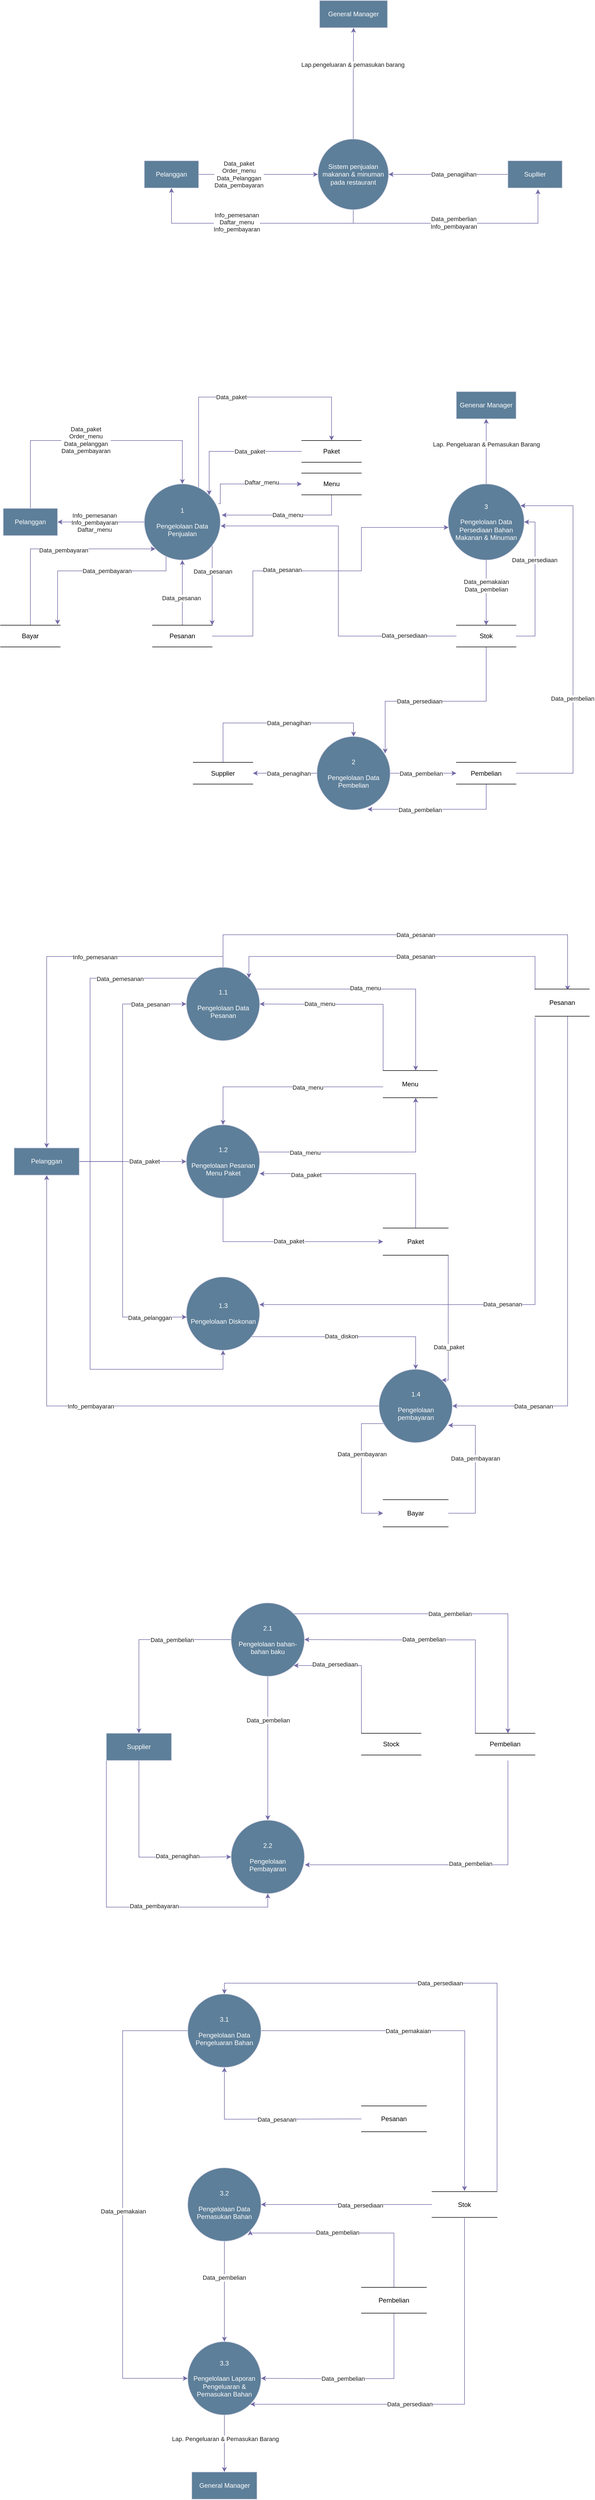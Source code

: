 <mxfile version="21.2.3" type="device">
  <diagram name="Page-1" id="yQJUHRYvFYzbg4lUN8dZ">
    <mxGraphModel dx="4037" dy="1853" grid="1" gridSize="10" guides="1" tooltips="1" connect="1" arrows="1" fold="1" page="1" pageScale="1" pageWidth="850" pageHeight="1100" math="0" shadow="0">
      <root>
        <mxCell id="0" />
        <mxCell id="1" parent="0" />
        <mxCell id="LxgnsTLY_BnMaZnDWCfZ-41" style="edgeStyle=orthogonalEdgeStyle;rounded=0;orthogonalLoop=1;jettySize=auto;html=1;entryX=0.5;entryY=1;entryDx=0;entryDy=0;strokeColor=#736CA8;fontColor=#1A1A1A;" edge="1" parent="1" source="LxgnsTLY_BnMaZnDWCfZ-30" target="LxgnsTLY_BnMaZnDWCfZ-31">
          <mxGeometry relative="1" as="geometry">
            <Array as="points">
              <mxPoint x="425" y="640" />
              <mxPoint x="90" y="640" />
            </Array>
          </mxGeometry>
        </mxCell>
        <mxCell id="LxgnsTLY_BnMaZnDWCfZ-42" value="Info_pemesanan&lt;br&gt;Daftar_menu&lt;br&gt;Info_pembayaran" style="edgeLabel;html=1;align=center;verticalAlign=middle;resizable=0;points=[];fontColor=#1A1A1A;" vertex="1" connectable="0" parent="LxgnsTLY_BnMaZnDWCfZ-41">
          <mxGeometry x="0.06" y="-2" relative="1" as="geometry">
            <mxPoint x="-15" as="offset" />
          </mxGeometry>
        </mxCell>
        <mxCell id="LxgnsTLY_BnMaZnDWCfZ-43" style="edgeStyle=orthogonalEdgeStyle;rounded=0;orthogonalLoop=1;jettySize=auto;html=1;entryX=0.554;entryY=1.051;entryDx=0;entryDy=0;entryPerimeter=0;strokeColor=#736CA8;fontColor=#1A1A1A;" edge="1" parent="1" source="LxgnsTLY_BnMaZnDWCfZ-30" target="LxgnsTLY_BnMaZnDWCfZ-33">
          <mxGeometry relative="1" as="geometry">
            <Array as="points">
              <mxPoint x="425" y="640" />
              <mxPoint x="765" y="640" />
            </Array>
          </mxGeometry>
        </mxCell>
        <mxCell id="LxgnsTLY_BnMaZnDWCfZ-44" value="Data_pemberlian&lt;br&gt;Info_pembayaran" style="edgeLabel;html=1;align=center;verticalAlign=middle;resizable=0;points=[];fontColor=#1A1A1A;" vertex="1" connectable="0" parent="LxgnsTLY_BnMaZnDWCfZ-43">
          <mxGeometry x="-0.13" y="1" relative="1" as="geometry">
            <mxPoint x="24" as="offset" />
          </mxGeometry>
        </mxCell>
        <mxCell id="LxgnsTLY_BnMaZnDWCfZ-45" style="edgeStyle=orthogonalEdgeStyle;rounded=0;orthogonalLoop=1;jettySize=auto;html=1;entryX=0.5;entryY=1;entryDx=0;entryDy=0;strokeColor=#736CA8;fontColor=#1A1A1A;" edge="1" parent="1" source="LxgnsTLY_BnMaZnDWCfZ-30" target="LxgnsTLY_BnMaZnDWCfZ-32">
          <mxGeometry relative="1" as="geometry" />
        </mxCell>
        <mxCell id="LxgnsTLY_BnMaZnDWCfZ-46" value="Lap.pengeluaran &amp;amp; pemasukan barang" style="edgeLabel;html=1;align=center;verticalAlign=middle;resizable=0;points=[];fontColor=#1A1A1A;" vertex="1" connectable="0" parent="LxgnsTLY_BnMaZnDWCfZ-45">
          <mxGeometry x="0.339" y="2" relative="1" as="geometry">
            <mxPoint as="offset" />
          </mxGeometry>
        </mxCell>
        <mxCell id="LxgnsTLY_BnMaZnDWCfZ-30" value="&lt;font color=&quot;#ffffff&quot;&gt;Sistem penjualan makanan &amp;amp; minuman pada restaurant&lt;/font&gt;" style="shape=ellipse;html=1;dashed=0;whiteSpace=wrap;aspect=fixed;perimeter=ellipsePerimeter;strokeColor=#D0CEE2;fontColor=#1A1A1A;fillColor=#5D7F99;" vertex="1" parent="1">
          <mxGeometry x="360" y="485" width="130" height="130" as="geometry" />
        </mxCell>
        <mxCell id="LxgnsTLY_BnMaZnDWCfZ-34" style="edgeStyle=orthogonalEdgeStyle;rounded=0;orthogonalLoop=1;jettySize=auto;html=1;strokeColor=#736CA8;fontColor=#1A1A1A;" edge="1" parent="1" source="LxgnsTLY_BnMaZnDWCfZ-31" target="LxgnsTLY_BnMaZnDWCfZ-30">
          <mxGeometry relative="1" as="geometry" />
        </mxCell>
        <mxCell id="LxgnsTLY_BnMaZnDWCfZ-38" value="Data_paket&lt;br style=&quot;border-color: var(--border-color);&quot;&gt;Order_menu&lt;br style=&quot;border-color: var(--border-color);&quot;&gt;Data_Pelanggan&lt;br style=&quot;border-color: var(--border-color);&quot;&gt;Data_pembayaran" style="edgeLabel;html=1;align=center;verticalAlign=middle;resizable=0;points=[];fontColor=#1A1A1A;" vertex="1" connectable="0" parent="LxgnsTLY_BnMaZnDWCfZ-34">
          <mxGeometry x="-0.327" relative="1" as="geometry">
            <mxPoint as="offset" />
          </mxGeometry>
        </mxCell>
        <mxCell id="LxgnsTLY_BnMaZnDWCfZ-31" value="Pelanggan" style="html=1;dashed=0;whiteSpace=wrap;strokeColor=#D0CEE2;fontColor=#ffffff;fillColor=#5D7F99;" vertex="1" parent="1">
          <mxGeometry x="40" y="525" width="100" height="50" as="geometry" />
        </mxCell>
        <mxCell id="LxgnsTLY_BnMaZnDWCfZ-32" value="General Manager" style="html=1;dashed=0;whiteSpace=wrap;strokeColor=#D0CEE2;fontColor=#FFFFFF;fillColor=#5D7F99;" vertex="1" parent="1">
          <mxGeometry x="363" y="230" width="125" height="50" as="geometry" />
        </mxCell>
        <mxCell id="LxgnsTLY_BnMaZnDWCfZ-39" style="edgeStyle=orthogonalEdgeStyle;rounded=0;orthogonalLoop=1;jettySize=auto;html=1;strokeColor=#736CA8;fontColor=#1A1A1A;" edge="1" parent="1" source="LxgnsTLY_BnMaZnDWCfZ-33" target="LxgnsTLY_BnMaZnDWCfZ-30">
          <mxGeometry relative="1" as="geometry" />
        </mxCell>
        <mxCell id="LxgnsTLY_BnMaZnDWCfZ-40" value="Data_penagiihan" style="edgeLabel;html=1;align=center;verticalAlign=middle;resizable=0;points=[];fontColor=#1A1A1A;" vertex="1" connectable="0" parent="LxgnsTLY_BnMaZnDWCfZ-39">
          <mxGeometry x="0.21" y="3" relative="1" as="geometry">
            <mxPoint x="33" y="-3" as="offset" />
          </mxGeometry>
        </mxCell>
        <mxCell id="LxgnsTLY_BnMaZnDWCfZ-33" value="Supllier" style="html=1;dashed=0;whiteSpace=wrap;strokeColor=#D0CEE2;fontColor=#FFFFFF;fillColor=#5D7F99;" vertex="1" parent="1">
          <mxGeometry x="710" y="525" width="100" height="50" as="geometry" />
        </mxCell>
        <mxCell id="LxgnsTLY_BnMaZnDWCfZ-52" style="edgeStyle=orthogonalEdgeStyle;rounded=0;orthogonalLoop=1;jettySize=auto;html=1;entryX=1;entryY=0.5;entryDx=0;entryDy=0;strokeColor=#736CA8;fontColor=#1A1A1A;" edge="1" parent="1" source="LxgnsTLY_BnMaZnDWCfZ-48" target="LxgnsTLY_BnMaZnDWCfZ-51">
          <mxGeometry relative="1" as="geometry" />
        </mxCell>
        <mxCell id="LxgnsTLY_BnMaZnDWCfZ-53" value="Info_pemesanan&lt;br&gt;Info_pembayaran&lt;br&gt;Daftar_menu" style="edgeLabel;html=1;align=center;verticalAlign=middle;resizable=0;points=[];fontColor=#1A1A1A;" vertex="1" connectable="0" parent="LxgnsTLY_BnMaZnDWCfZ-52">
          <mxGeometry x="0.147" y="1" relative="1" as="geometry">
            <mxPoint as="offset" />
          </mxGeometry>
        </mxCell>
        <mxCell id="LxgnsTLY_BnMaZnDWCfZ-59" style="edgeStyle=orthogonalEdgeStyle;rounded=0;orthogonalLoop=1;jettySize=auto;html=1;entryX=0.5;entryY=0;entryDx=0;entryDy=0;strokeColor=#736CA8;fontColor=#1A1A1A;" edge="1" parent="1" source="LxgnsTLY_BnMaZnDWCfZ-48" target="LxgnsTLY_BnMaZnDWCfZ-57">
          <mxGeometry relative="1" as="geometry">
            <Array as="points">
              <mxPoint x="140" y="960" />
              <mxPoint x="385" y="960" />
            </Array>
          </mxGeometry>
        </mxCell>
        <mxCell id="LxgnsTLY_BnMaZnDWCfZ-62" value="Data_paket" style="edgeLabel;html=1;align=center;verticalAlign=middle;resizable=0;points=[];fontColor=#1A1A1A;" vertex="1" connectable="0" parent="LxgnsTLY_BnMaZnDWCfZ-59">
          <mxGeometry x="0.532" y="-1" relative="1" as="geometry">
            <mxPoint x="-150" y="-1" as="offset" />
          </mxGeometry>
        </mxCell>
        <mxCell id="LxgnsTLY_BnMaZnDWCfZ-65" style="edgeStyle=orthogonalEdgeStyle;rounded=0;orthogonalLoop=1;jettySize=auto;html=1;strokeColor=#736CA8;fontColor=#1A1A1A;exitX=0.974;exitY=0.259;exitDx=0;exitDy=0;exitPerimeter=0;" edge="1" parent="1" source="LxgnsTLY_BnMaZnDWCfZ-48" target="LxgnsTLY_BnMaZnDWCfZ-58">
          <mxGeometry relative="1" as="geometry">
            <Array as="points">
              <mxPoint x="180" y="1156" />
              <mxPoint x="180" y="1120" />
            </Array>
          </mxGeometry>
        </mxCell>
        <mxCell id="LxgnsTLY_BnMaZnDWCfZ-66" value="Daftar_menu" style="edgeLabel;html=1;align=center;verticalAlign=middle;resizable=0;points=[];fontColor=#1A1A1A;" vertex="1" connectable="0" parent="LxgnsTLY_BnMaZnDWCfZ-65">
          <mxGeometry x="0.215" y="3" relative="1" as="geometry">
            <mxPoint as="offset" />
          </mxGeometry>
        </mxCell>
        <mxCell id="LxgnsTLY_BnMaZnDWCfZ-100" style="edgeStyle=orthogonalEdgeStyle;rounded=0;orthogonalLoop=1;jettySize=auto;html=1;entryX=1;entryY=0;entryDx=0;entryDy=0;strokeColor=#736CA8;fontColor=#1A1A1A;" edge="1" parent="1" source="LxgnsTLY_BnMaZnDWCfZ-48" target="LxgnsTLY_BnMaZnDWCfZ-97">
          <mxGeometry relative="1" as="geometry">
            <Array as="points">
              <mxPoint x="165" y="1270" />
              <mxPoint x="165" y="1270" />
            </Array>
          </mxGeometry>
        </mxCell>
        <mxCell id="LxgnsTLY_BnMaZnDWCfZ-101" value="Data_pesanan" style="edgeLabel;html=1;align=center;verticalAlign=middle;resizable=0;points=[];fontColor=#1A1A1A;" vertex="1" connectable="0" parent="LxgnsTLY_BnMaZnDWCfZ-100">
          <mxGeometry x="-0.361" y="1" relative="1" as="geometry">
            <mxPoint as="offset" />
          </mxGeometry>
        </mxCell>
        <mxCell id="LxgnsTLY_BnMaZnDWCfZ-105" style="edgeStyle=orthogonalEdgeStyle;rounded=0;orthogonalLoop=1;jettySize=auto;html=1;entryX=0.955;entryY=-0.029;entryDx=0;entryDy=0;entryPerimeter=0;strokeColor=#736CA8;fontColor=#1A1A1A;" edge="1" parent="1" source="LxgnsTLY_BnMaZnDWCfZ-48" target="LxgnsTLY_BnMaZnDWCfZ-104">
          <mxGeometry relative="1" as="geometry">
            <Array as="points">
              <mxPoint x="80" y="1280" />
              <mxPoint x="-120" y="1280" />
            </Array>
          </mxGeometry>
        </mxCell>
        <mxCell id="LxgnsTLY_BnMaZnDWCfZ-106" value="Data_pembayaran" style="edgeLabel;html=1;align=center;verticalAlign=middle;resizable=0;points=[];fontColor=#1A1A1A;" vertex="1" connectable="0" parent="LxgnsTLY_BnMaZnDWCfZ-105">
          <mxGeometry x="-0.16" y="3" relative="1" as="geometry">
            <mxPoint y="-3" as="offset" />
          </mxGeometry>
        </mxCell>
        <mxCell id="LxgnsTLY_BnMaZnDWCfZ-48" value="&lt;font color=&quot;#ffffff&quot;&gt;1&lt;br&gt;&lt;br&gt;Pengelolaan Data Penjualan&lt;br&gt;&lt;/font&gt;" style="shape=ellipse;html=1;dashed=0;whiteSpace=wrap;aspect=fixed;perimeter=ellipsePerimeter;strokeColor=#D0CEE2;fontColor=#1A1A1A;fillColor=#5D7F99;" vertex="1" parent="1">
          <mxGeometry x="40" y="1120" width="140" height="140" as="geometry" />
        </mxCell>
        <mxCell id="LxgnsTLY_BnMaZnDWCfZ-83" style="edgeStyle=orthogonalEdgeStyle;rounded=0;orthogonalLoop=1;jettySize=auto;html=1;strokeColor=#736CA8;fontColor=#1A1A1A;" edge="1" parent="1" source="LxgnsTLY_BnMaZnDWCfZ-49" target="LxgnsTLY_BnMaZnDWCfZ-80">
          <mxGeometry relative="1" as="geometry" />
        </mxCell>
        <mxCell id="LxgnsTLY_BnMaZnDWCfZ-86" value="Data_pembelian" style="edgeLabel;html=1;align=center;verticalAlign=middle;resizable=0;points=[];fontColor=#1A1A1A;" vertex="1" connectable="0" parent="LxgnsTLY_BnMaZnDWCfZ-83">
          <mxGeometry x="0.18" y="2" relative="1" as="geometry">
            <mxPoint x="-15" y="2" as="offset" />
          </mxGeometry>
        </mxCell>
        <mxCell id="LxgnsTLY_BnMaZnDWCfZ-90" style="edgeStyle=orthogonalEdgeStyle;rounded=0;orthogonalLoop=1;jettySize=auto;html=1;strokeColor=#736CA8;fontColor=#1A1A1A;" edge="1" parent="1" source="LxgnsTLY_BnMaZnDWCfZ-49" target="LxgnsTLY_BnMaZnDWCfZ-89">
          <mxGeometry relative="1" as="geometry" />
        </mxCell>
        <mxCell id="LxgnsTLY_BnMaZnDWCfZ-91" value="Data_penagihan" style="edgeLabel;html=1;align=center;verticalAlign=middle;resizable=0;points=[];fontColor=#1A1A1A;" vertex="1" connectable="0" parent="LxgnsTLY_BnMaZnDWCfZ-90">
          <mxGeometry x="0.204" y="2" relative="1" as="geometry">
            <mxPoint x="19" y="-2" as="offset" />
          </mxGeometry>
        </mxCell>
        <mxCell id="LxgnsTLY_BnMaZnDWCfZ-49" value="&lt;font color=&quot;#ffffff&quot;&gt;2&lt;br&gt;&lt;br&gt;Pengelolaan Data Pembelian&lt;br&gt;&lt;/font&gt;" style="shape=ellipse;html=1;dashed=0;whiteSpace=wrap;aspect=fixed;perimeter=ellipsePerimeter;strokeColor=#D0CEE2;fontColor=#1A1A1A;fillColor=#5D7F99;" vertex="1" parent="1">
          <mxGeometry x="358" y="1585" width="135" height="135" as="geometry" />
        </mxCell>
        <mxCell id="LxgnsTLY_BnMaZnDWCfZ-71" style="edgeStyle=orthogonalEdgeStyle;rounded=0;orthogonalLoop=1;jettySize=auto;html=1;entryX=0.5;entryY=1;entryDx=0;entryDy=0;strokeColor=#736CA8;fontColor=#1A1A1A;" edge="1" parent="1" source="LxgnsTLY_BnMaZnDWCfZ-50" target="LxgnsTLY_BnMaZnDWCfZ-70">
          <mxGeometry relative="1" as="geometry" />
        </mxCell>
        <mxCell id="LxgnsTLY_BnMaZnDWCfZ-72" value="Lap. Pengeluaran &amp;amp; Pemasukan Barang" style="edgeLabel;html=1;align=center;verticalAlign=middle;resizable=0;points=[];fontColor=#1A1A1A;" vertex="1" connectable="0" parent="LxgnsTLY_BnMaZnDWCfZ-71">
          <mxGeometry x="0.22" relative="1" as="geometry">
            <mxPoint as="offset" />
          </mxGeometry>
        </mxCell>
        <mxCell id="LxgnsTLY_BnMaZnDWCfZ-74" style="edgeStyle=orthogonalEdgeStyle;rounded=0;orthogonalLoop=1;jettySize=auto;html=1;strokeColor=#736CA8;fontColor=#1A1A1A;" edge="1" parent="1" source="LxgnsTLY_BnMaZnDWCfZ-50" target="LxgnsTLY_BnMaZnDWCfZ-73">
          <mxGeometry relative="1" as="geometry" />
        </mxCell>
        <mxCell id="LxgnsTLY_BnMaZnDWCfZ-75" value="Data_pemakaian&lt;br&gt;Data_pembelian" style="edgeLabel;html=1;align=center;verticalAlign=middle;resizable=0;points=[];fontColor=#1A1A1A;" vertex="1" connectable="0" parent="LxgnsTLY_BnMaZnDWCfZ-74">
          <mxGeometry x="-0.22" relative="1" as="geometry">
            <mxPoint as="offset" />
          </mxGeometry>
        </mxCell>
        <mxCell id="LxgnsTLY_BnMaZnDWCfZ-50" value="&lt;font style=&quot;font-size: 12px;&quot; color=&quot;#ffffff&quot;&gt;3&lt;br style=&quot;font-size: 12px;&quot;&gt;&lt;br style=&quot;font-size: 12px;&quot;&gt;Pengelolaan Data Persediaan Bahan Makanan &amp;amp; Minuman&lt;br style=&quot;font-size: 12px;&quot;&gt;&lt;/font&gt;" style="shape=ellipse;html=1;dashed=0;whiteSpace=wrap;aspect=fixed;perimeter=ellipsePerimeter;strokeColor=#D0CEE2;fontColor=#1A1A1A;fillColor=#5D7F99;fontSize=12;" vertex="1" parent="1">
          <mxGeometry x="600" y="1120" width="140" height="140" as="geometry" />
        </mxCell>
        <mxCell id="LxgnsTLY_BnMaZnDWCfZ-54" style="edgeStyle=orthogonalEdgeStyle;rounded=0;orthogonalLoop=1;jettySize=auto;html=1;strokeColor=#736CA8;fontColor=#1A1A1A;" edge="1" parent="1" source="LxgnsTLY_BnMaZnDWCfZ-51" target="LxgnsTLY_BnMaZnDWCfZ-48">
          <mxGeometry relative="1" as="geometry">
            <Array as="points">
              <mxPoint x="-170" y="1040" />
              <mxPoint x="110" y="1040" />
            </Array>
          </mxGeometry>
        </mxCell>
        <mxCell id="LxgnsTLY_BnMaZnDWCfZ-56" value="Data_paket&lt;br&gt;Order_menu&lt;br&gt;Data_pelanggan&lt;br&gt;Data_pembayaran" style="edgeLabel;html=1;align=center;verticalAlign=middle;resizable=0;points=[];fontColor=#1A1A1A;" vertex="1" connectable="0" parent="LxgnsTLY_BnMaZnDWCfZ-54">
          <mxGeometry x="-0.066" y="1" relative="1" as="geometry">
            <mxPoint as="offset" />
          </mxGeometry>
        </mxCell>
        <mxCell id="LxgnsTLY_BnMaZnDWCfZ-51" value="Pelanggan" style="html=1;dashed=0;whiteSpace=wrap;strokeColor=#D0CEE2;fontColor=#ffffff;fillColor=#5D7F99;" vertex="1" parent="1">
          <mxGeometry x="-220" y="1165" width="100" height="50" as="geometry" />
        </mxCell>
        <mxCell id="LxgnsTLY_BnMaZnDWCfZ-63" style="edgeStyle=orthogonalEdgeStyle;rounded=0;orthogonalLoop=1;jettySize=auto;html=1;entryX=1;entryY=0;entryDx=0;entryDy=0;strokeColor=#736CA8;fontColor=#1A1A1A;" edge="1" parent="1" source="LxgnsTLY_BnMaZnDWCfZ-57" target="LxgnsTLY_BnMaZnDWCfZ-48">
          <mxGeometry relative="1" as="geometry" />
        </mxCell>
        <mxCell id="LxgnsTLY_BnMaZnDWCfZ-64" value="Data_paket" style="edgeLabel;html=1;align=center;verticalAlign=middle;resizable=0;points=[];fontColor=#1A1A1A;" vertex="1" connectable="0" parent="LxgnsTLY_BnMaZnDWCfZ-63">
          <mxGeometry x="-0.231" y="5" relative="1" as="geometry">
            <mxPoint y="-5" as="offset" />
          </mxGeometry>
        </mxCell>
        <mxCell id="LxgnsTLY_BnMaZnDWCfZ-57" value="Paket" style="html=1;dashed=0;whiteSpace=wrap;shape=partialRectangle;right=0;left=0;" vertex="1" parent="1">
          <mxGeometry x="330" y="1040" width="110" height="40" as="geometry" />
        </mxCell>
        <mxCell id="LxgnsTLY_BnMaZnDWCfZ-68" style="edgeStyle=orthogonalEdgeStyle;rounded=0;orthogonalLoop=1;jettySize=auto;html=1;entryX=1.019;entryY=0.409;entryDx=0;entryDy=0;entryPerimeter=0;strokeColor=#736CA8;fontColor=#1A1A1A;" edge="1" parent="1" source="LxgnsTLY_BnMaZnDWCfZ-58" target="LxgnsTLY_BnMaZnDWCfZ-48">
          <mxGeometry relative="1" as="geometry">
            <Array as="points">
              <mxPoint x="385" y="1177" />
            </Array>
          </mxGeometry>
        </mxCell>
        <mxCell id="LxgnsTLY_BnMaZnDWCfZ-69" value="Data_menu" style="edgeLabel;html=1;align=center;verticalAlign=middle;resizable=0;points=[];fontColor=#1A1A1A;" vertex="1" connectable="0" parent="LxgnsTLY_BnMaZnDWCfZ-68">
          <mxGeometry x="-0.01" y="-1" relative="1" as="geometry">
            <mxPoint as="offset" />
          </mxGeometry>
        </mxCell>
        <mxCell id="LxgnsTLY_BnMaZnDWCfZ-58" value="Menu" style="html=1;dashed=0;whiteSpace=wrap;shape=partialRectangle;right=0;left=0;" vertex="1" parent="1">
          <mxGeometry x="330" y="1100" width="110" height="40" as="geometry" />
        </mxCell>
        <mxCell id="LxgnsTLY_BnMaZnDWCfZ-70" value="Genenar Manager" style="html=1;dashed=0;whiteSpace=wrap;strokeColor=#D0CEE2;fontColor=#ffffff;fillColor=#5D7F99;" vertex="1" parent="1">
          <mxGeometry x="615" y="950" width="110" height="50" as="geometry" />
        </mxCell>
        <mxCell id="LxgnsTLY_BnMaZnDWCfZ-76" style="edgeStyle=orthogonalEdgeStyle;rounded=0;orthogonalLoop=1;jettySize=auto;html=1;entryX=1;entryY=0.5;entryDx=0;entryDy=0;strokeColor=#736CA8;fontColor=#1A1A1A;" edge="1" parent="1" source="LxgnsTLY_BnMaZnDWCfZ-73" target="LxgnsTLY_BnMaZnDWCfZ-50">
          <mxGeometry relative="1" as="geometry">
            <Array as="points">
              <mxPoint x="760" y="1400" />
              <mxPoint x="760" y="1190" />
            </Array>
          </mxGeometry>
        </mxCell>
        <mxCell id="LxgnsTLY_BnMaZnDWCfZ-77" value="Data_persediaan" style="edgeLabel;html=1;align=center;verticalAlign=middle;resizable=0;points=[];fontColor=#1A1A1A;" vertex="1" connectable="0" parent="LxgnsTLY_BnMaZnDWCfZ-76">
          <mxGeometry x="0.325" y="1" relative="1" as="geometry">
            <mxPoint as="offset" />
          </mxGeometry>
        </mxCell>
        <mxCell id="LxgnsTLY_BnMaZnDWCfZ-78" style="edgeStyle=orthogonalEdgeStyle;rounded=0;orthogonalLoop=1;jettySize=auto;html=1;entryX=1.005;entryY=0.552;entryDx=0;entryDy=0;entryPerimeter=0;strokeColor=#736CA8;fontColor=#1A1A1A;" edge="1" parent="1" source="LxgnsTLY_BnMaZnDWCfZ-73" target="LxgnsTLY_BnMaZnDWCfZ-48">
          <mxGeometry relative="1" as="geometry" />
        </mxCell>
        <mxCell id="LxgnsTLY_BnMaZnDWCfZ-79" value="Data_persediaan" style="edgeLabel;html=1;align=center;verticalAlign=middle;resizable=0;points=[];fontColor=#1A1A1A;" vertex="1" connectable="0" parent="LxgnsTLY_BnMaZnDWCfZ-78">
          <mxGeometry x="-0.697" y="-1" relative="1" as="geometry">
            <mxPoint as="offset" />
          </mxGeometry>
        </mxCell>
        <mxCell id="LxgnsTLY_BnMaZnDWCfZ-95" style="edgeStyle=orthogonalEdgeStyle;rounded=0;orthogonalLoop=1;jettySize=auto;html=1;entryX=0.932;entryY=0.23;entryDx=0;entryDy=0;entryPerimeter=0;strokeColor=#736CA8;fontColor=#1A1A1A;" edge="1" parent="1" source="LxgnsTLY_BnMaZnDWCfZ-73" target="LxgnsTLY_BnMaZnDWCfZ-49">
          <mxGeometry relative="1" as="geometry">
            <Array as="points">
              <mxPoint x="670" y="1520" />
              <mxPoint x="484" y="1520" />
            </Array>
          </mxGeometry>
        </mxCell>
        <mxCell id="LxgnsTLY_BnMaZnDWCfZ-96" value="Data_persediaan" style="edgeLabel;html=1;align=center;verticalAlign=middle;resizable=0;points=[];fontColor=#1A1A1A;" vertex="1" connectable="0" parent="LxgnsTLY_BnMaZnDWCfZ-95">
          <mxGeometry x="0.17" relative="1" as="geometry">
            <mxPoint as="offset" />
          </mxGeometry>
        </mxCell>
        <mxCell id="LxgnsTLY_BnMaZnDWCfZ-73" value="Stok" style="html=1;dashed=0;whiteSpace=wrap;shape=partialRectangle;right=0;left=0;" vertex="1" parent="1">
          <mxGeometry x="615" y="1380" width="110" height="40" as="geometry" />
        </mxCell>
        <mxCell id="LxgnsTLY_BnMaZnDWCfZ-81" style="edgeStyle=orthogonalEdgeStyle;rounded=0;orthogonalLoop=1;jettySize=auto;html=1;strokeColor=#736CA8;fontColor=#1A1A1A;" edge="1" parent="1" source="LxgnsTLY_BnMaZnDWCfZ-80" target="LxgnsTLY_BnMaZnDWCfZ-50">
          <mxGeometry relative="1" as="geometry">
            <mxPoint x="850.526" y="1170" as="targetPoint" />
            <Array as="points">
              <mxPoint x="830" y="1652" />
              <mxPoint x="830" y="1160" />
            </Array>
          </mxGeometry>
        </mxCell>
        <mxCell id="LxgnsTLY_BnMaZnDWCfZ-82" value="Data_pembelian" style="edgeLabel;html=1;align=center;verticalAlign=middle;resizable=0;points=[];fontColor=#1A1A1A;" vertex="1" connectable="0" parent="LxgnsTLY_BnMaZnDWCfZ-81">
          <mxGeometry x="-0.302" y="1" relative="1" as="geometry">
            <mxPoint as="offset" />
          </mxGeometry>
        </mxCell>
        <mxCell id="LxgnsTLY_BnMaZnDWCfZ-87" style="edgeStyle=orthogonalEdgeStyle;rounded=0;orthogonalLoop=1;jettySize=auto;html=1;entryX=0.69;entryY=0.992;entryDx=0;entryDy=0;entryPerimeter=0;strokeColor=#736CA8;fontColor=#1A1A1A;" edge="1" parent="1" source="LxgnsTLY_BnMaZnDWCfZ-80" target="LxgnsTLY_BnMaZnDWCfZ-49">
          <mxGeometry relative="1" as="geometry">
            <Array as="points">
              <mxPoint x="670" y="1719" />
            </Array>
          </mxGeometry>
        </mxCell>
        <mxCell id="LxgnsTLY_BnMaZnDWCfZ-88" value="Data_pembelian" style="edgeLabel;html=1;align=center;verticalAlign=middle;resizable=0;points=[];fontColor=#1A1A1A;" vertex="1" connectable="0" parent="LxgnsTLY_BnMaZnDWCfZ-87">
          <mxGeometry x="0.272" y="1" relative="1" as="geometry">
            <mxPoint as="offset" />
          </mxGeometry>
        </mxCell>
        <mxCell id="LxgnsTLY_BnMaZnDWCfZ-80" value="Pembelian" style="html=1;dashed=0;whiteSpace=wrap;shape=partialRectangle;right=0;left=0;" vertex="1" parent="1">
          <mxGeometry x="615" y="1632.5" width="110" height="40" as="geometry" />
        </mxCell>
        <mxCell id="LxgnsTLY_BnMaZnDWCfZ-92" style="edgeStyle=orthogonalEdgeStyle;rounded=0;orthogonalLoop=1;jettySize=auto;html=1;entryX=0.5;entryY=0;entryDx=0;entryDy=0;strokeColor=#736CA8;fontColor=#1A1A1A;" edge="1" parent="1" source="LxgnsTLY_BnMaZnDWCfZ-89" target="LxgnsTLY_BnMaZnDWCfZ-49">
          <mxGeometry relative="1" as="geometry">
            <Array as="points">
              <mxPoint x="185" y="1560" />
              <mxPoint x="426" y="1560" />
            </Array>
          </mxGeometry>
        </mxCell>
        <mxCell id="LxgnsTLY_BnMaZnDWCfZ-94" value="Data_penagihan" style="edgeLabel;html=1;align=center;verticalAlign=middle;resizable=0;points=[];fontColor=#1A1A1A;" vertex="1" connectable="0" parent="LxgnsTLY_BnMaZnDWCfZ-92">
          <mxGeometry x="0.359" relative="1" as="geometry">
            <mxPoint x="-36" as="offset" />
          </mxGeometry>
        </mxCell>
        <mxCell id="LxgnsTLY_BnMaZnDWCfZ-89" value="Supplier" style="html=1;dashed=0;whiteSpace=wrap;shape=partialRectangle;right=0;left=0;" vertex="1" parent="1">
          <mxGeometry x="130" y="1632.5" width="110" height="40" as="geometry" />
        </mxCell>
        <mxCell id="LxgnsTLY_BnMaZnDWCfZ-98" style="edgeStyle=orthogonalEdgeStyle;rounded=0;orthogonalLoop=1;jettySize=auto;html=1;strokeColor=#736CA8;fontColor=#1A1A1A;" edge="1" parent="1" source="LxgnsTLY_BnMaZnDWCfZ-97" target="LxgnsTLY_BnMaZnDWCfZ-48">
          <mxGeometry relative="1" as="geometry" />
        </mxCell>
        <mxCell id="LxgnsTLY_BnMaZnDWCfZ-99" value="Data_pesanan" style="edgeLabel;html=1;align=center;verticalAlign=middle;resizable=0;points=[];fontColor=#1A1A1A;" vertex="1" connectable="0" parent="LxgnsTLY_BnMaZnDWCfZ-98">
          <mxGeometry x="-0.155" y="2" relative="1" as="geometry">
            <mxPoint as="offset" />
          </mxGeometry>
        </mxCell>
        <mxCell id="LxgnsTLY_BnMaZnDWCfZ-97" value="Pesanan" style="html=1;dashed=0;whiteSpace=wrap;shape=partialRectangle;right=0;left=0;" vertex="1" parent="1">
          <mxGeometry x="55" y="1380" width="110" height="40" as="geometry" />
        </mxCell>
        <mxCell id="LxgnsTLY_BnMaZnDWCfZ-107" style="edgeStyle=orthogonalEdgeStyle;rounded=0;orthogonalLoop=1;jettySize=auto;html=1;entryX=0;entryY=1;entryDx=0;entryDy=0;strokeColor=#736CA8;fontColor=#1A1A1A;" edge="1" parent="1" source="LxgnsTLY_BnMaZnDWCfZ-104" target="LxgnsTLY_BnMaZnDWCfZ-48">
          <mxGeometry relative="1" as="geometry">
            <Array as="points">
              <mxPoint x="-170" y="1240" />
            </Array>
          </mxGeometry>
        </mxCell>
        <mxCell id="LxgnsTLY_BnMaZnDWCfZ-108" value="Data_pembayaran" style="edgeLabel;html=1;align=center;verticalAlign=middle;resizable=0;points=[];fontColor=#1A1A1A;" vertex="1" connectable="0" parent="LxgnsTLY_BnMaZnDWCfZ-107">
          <mxGeometry x="0.086" y="-2" relative="1" as="geometry">
            <mxPoint as="offset" />
          </mxGeometry>
        </mxCell>
        <mxCell id="LxgnsTLY_BnMaZnDWCfZ-104" value="Bayar" style="html=1;dashed=0;whiteSpace=wrap;shape=partialRectangle;right=0;left=0;" vertex="1" parent="1">
          <mxGeometry x="-225" y="1380" width="110" height="40" as="geometry" />
        </mxCell>
        <mxCell id="LxgnsTLY_BnMaZnDWCfZ-102" style="edgeStyle=orthogonalEdgeStyle;rounded=0;orthogonalLoop=1;jettySize=auto;html=1;strokeColor=#736CA8;fontColor=#1A1A1A;" edge="1" parent="1" source="LxgnsTLY_BnMaZnDWCfZ-97" target="LxgnsTLY_BnMaZnDWCfZ-50">
          <mxGeometry relative="1" as="geometry">
            <mxPoint x="440" y="1160.0" as="targetPoint" />
            <Array as="points">
              <mxPoint x="240" y="1400" />
              <mxPoint x="240" y="1280" />
              <mxPoint x="440" y="1280" />
              <mxPoint x="440" y="1200" />
            </Array>
          </mxGeometry>
        </mxCell>
        <mxCell id="LxgnsTLY_BnMaZnDWCfZ-103" value="Data_pesanan" style="edgeLabel;html=1;align=center;verticalAlign=middle;resizable=0;points=[];fontColor=#1A1A1A;" vertex="1" connectable="0" parent="LxgnsTLY_BnMaZnDWCfZ-102">
          <mxGeometry x="-0.217" y="2" relative="1" as="geometry">
            <mxPoint as="offset" />
          </mxGeometry>
        </mxCell>
        <mxCell id="LxgnsTLY_BnMaZnDWCfZ-118" style="edgeStyle=orthogonalEdgeStyle;rounded=0;orthogonalLoop=1;jettySize=auto;html=1;entryX=0.5;entryY=0;entryDx=0;entryDy=0;strokeColor=#736CA8;fontColor=#1A1A1A;" edge="1" parent="1" source="LxgnsTLY_BnMaZnDWCfZ-109">
          <mxGeometry relative="1" as="geometry">
            <mxPoint x="820" y="2052.39" as="targetPoint" />
            <Array as="points">
              <mxPoint x="185" y="1949.89" />
              <mxPoint x="820" y="1949.89" />
            </Array>
          </mxGeometry>
        </mxCell>
        <mxCell id="LxgnsTLY_BnMaZnDWCfZ-119" value="Data_pesanan" style="edgeLabel;html=1;align=center;verticalAlign=middle;resizable=0;points=[];fontColor=#1A1A1A;" vertex="1" connectable="0" parent="LxgnsTLY_BnMaZnDWCfZ-118">
          <mxGeometry x="0.046" y="-3" relative="1" as="geometry">
            <mxPoint x="-2" y="-3" as="offset" />
          </mxGeometry>
        </mxCell>
        <mxCell id="LxgnsTLY_BnMaZnDWCfZ-125" style="edgeStyle=orthogonalEdgeStyle;rounded=0;orthogonalLoop=1;jettySize=auto;html=1;entryX=0.5;entryY=0;entryDx=0;entryDy=0;strokeColor=#736CA8;fontColor=#1A1A1A;" edge="1" parent="1" source="LxgnsTLY_BnMaZnDWCfZ-109">
          <mxGeometry relative="1" as="geometry">
            <mxPoint x="540" y="2199.89" as="targetPoint" />
            <Array as="points">
              <mxPoint x="540" y="2049.89" />
            </Array>
          </mxGeometry>
        </mxCell>
        <mxCell id="LxgnsTLY_BnMaZnDWCfZ-126" value="Data_menu" style="edgeLabel;html=1;align=center;verticalAlign=middle;resizable=0;points=[];fontColor=#1A1A1A;" vertex="1" connectable="0" parent="LxgnsTLY_BnMaZnDWCfZ-125">
          <mxGeometry x="-0.096" y="2" relative="1" as="geometry">
            <mxPoint as="offset" />
          </mxGeometry>
        </mxCell>
        <mxCell id="LxgnsTLY_BnMaZnDWCfZ-137" style="edgeStyle=orthogonalEdgeStyle;rounded=0;orthogonalLoop=1;jettySize=auto;html=1;entryX=0.5;entryY=1;entryDx=0;entryDy=0;strokeColor=#736CA8;fontColor=#1A1A1A;" edge="1" parent="1" source="LxgnsTLY_BnMaZnDWCfZ-109" target="LxgnsTLY_BnMaZnDWCfZ-111">
          <mxGeometry relative="1" as="geometry">
            <Array as="points">
              <mxPoint x="-60" y="2029.89" />
              <mxPoint x="-60" y="2749.89" />
              <mxPoint x="185" y="2749.89" />
            </Array>
          </mxGeometry>
        </mxCell>
        <mxCell id="LxgnsTLY_BnMaZnDWCfZ-140" value="Data_pemesanan" style="edgeLabel;html=1;align=center;verticalAlign=middle;resizable=0;points=[];fontColor=#1A1A1A;" vertex="1" connectable="0" parent="LxgnsTLY_BnMaZnDWCfZ-137">
          <mxGeometry x="-0.762" y="1" relative="1" as="geometry">
            <mxPoint as="offset" />
          </mxGeometry>
        </mxCell>
        <mxCell id="LxgnsTLY_BnMaZnDWCfZ-138" style="edgeStyle=orthogonalEdgeStyle;rounded=0;orthogonalLoop=1;jettySize=auto;html=1;strokeColor=#736CA8;fontColor=#1A1A1A;entryX=0.5;entryY=0;entryDx=0;entryDy=0;" edge="1" parent="1" source="LxgnsTLY_BnMaZnDWCfZ-109" target="LxgnsTLY_BnMaZnDWCfZ-117">
          <mxGeometry relative="1" as="geometry">
            <mxPoint x="-150" y="2429.89" as="targetPoint" />
            <Array as="points">
              <mxPoint x="185" y="1989.89" />
              <mxPoint x="-140" y="1989.89" />
            </Array>
          </mxGeometry>
        </mxCell>
        <mxCell id="LxgnsTLY_BnMaZnDWCfZ-139" value="Info_pemesanan" style="edgeLabel;html=1;align=center;verticalAlign=middle;resizable=0;points=[];fontColor=#1A1A1A;" vertex="1" connectable="0" parent="LxgnsTLY_BnMaZnDWCfZ-138">
          <mxGeometry x="-0.197" y="1" relative="1" as="geometry">
            <mxPoint x="24" as="offset" />
          </mxGeometry>
        </mxCell>
        <mxCell id="LxgnsTLY_BnMaZnDWCfZ-109" value="&lt;font color=&quot;#ffffff&quot;&gt;1.1&lt;br&gt;&lt;br&gt;Pengelolaan Data Pesanan&lt;br&gt;&lt;/font&gt;" style="shape=ellipse;html=1;dashed=0;whiteSpace=wrap;aspect=fixed;perimeter=ellipsePerimeter;strokeColor=#D0CEE2;fontColor=#1A1A1A;fillColor=#5D7F99;" vertex="1" parent="1">
          <mxGeometry x="117.5" y="2009.89" width="135" height="135" as="geometry" />
        </mxCell>
        <mxCell id="LxgnsTLY_BnMaZnDWCfZ-129" style="edgeStyle=orthogonalEdgeStyle;rounded=0;orthogonalLoop=1;jettySize=auto;html=1;entryX=0.5;entryY=1;entryDx=0;entryDy=0;strokeColor=#736CA8;fontColor=#1A1A1A;" edge="1" parent="1" source="LxgnsTLY_BnMaZnDWCfZ-110">
          <mxGeometry relative="1" as="geometry">
            <mxPoint x="540" y="2249.89" as="targetPoint" />
            <Array as="points">
              <mxPoint x="540" y="2349.89" />
            </Array>
          </mxGeometry>
        </mxCell>
        <mxCell id="LxgnsTLY_BnMaZnDWCfZ-130" value="Data_menu" style="edgeLabel;html=1;align=center;verticalAlign=middle;resizable=0;points=[];fontColor=#1A1A1A;" vertex="1" connectable="0" parent="LxgnsTLY_BnMaZnDWCfZ-129">
          <mxGeometry x="-0.562" y="-1" relative="1" as="geometry">
            <mxPoint as="offset" />
          </mxGeometry>
        </mxCell>
        <mxCell id="LxgnsTLY_BnMaZnDWCfZ-131" style="edgeStyle=orthogonalEdgeStyle;rounded=0;orthogonalLoop=1;jettySize=auto;html=1;entryX=0;entryY=0.5;entryDx=0;entryDy=0;strokeColor=#736CA8;fontColor=#1A1A1A;" edge="1" parent="1" source="LxgnsTLY_BnMaZnDWCfZ-110">
          <mxGeometry relative="1" as="geometry">
            <mxPoint x="480" y="2514.89" as="targetPoint" />
            <Array as="points">
              <mxPoint x="185" y="2514.89" />
            </Array>
          </mxGeometry>
        </mxCell>
        <mxCell id="LxgnsTLY_BnMaZnDWCfZ-132" value="Data_paket" style="edgeLabel;html=1;align=center;verticalAlign=middle;resizable=0;points=[];fontColor=#1A1A1A;" vertex="1" connectable="0" parent="LxgnsTLY_BnMaZnDWCfZ-131">
          <mxGeometry x="0.072" y="1" relative="1" as="geometry">
            <mxPoint as="offset" />
          </mxGeometry>
        </mxCell>
        <mxCell id="LxgnsTLY_BnMaZnDWCfZ-110" value="&lt;font color=&quot;#ffffff&quot;&gt;1.2&lt;br&gt;&lt;br&gt;Pengelolaan Pesanan Menu Paket&lt;br&gt;&lt;/font&gt;" style="shape=ellipse;html=1;dashed=0;whiteSpace=wrap;aspect=fixed;perimeter=ellipsePerimeter;strokeColor=#D0CEE2;fontColor=#1A1A1A;fillColor=#5D7F99;" vertex="1" parent="1">
          <mxGeometry x="117.5" y="2299.89" width="135" height="135" as="geometry" />
        </mxCell>
        <mxCell id="LxgnsTLY_BnMaZnDWCfZ-154" style="edgeStyle=orthogonalEdgeStyle;rounded=0;orthogonalLoop=1;jettySize=auto;html=1;strokeColor=#736CA8;fontColor=#1A1A1A;" edge="1" parent="1" source="LxgnsTLY_BnMaZnDWCfZ-111" target="LxgnsTLY_BnMaZnDWCfZ-115">
          <mxGeometry relative="1" as="geometry">
            <Array as="points">
              <mxPoint x="540" y="2689.89" />
            </Array>
          </mxGeometry>
        </mxCell>
        <mxCell id="LxgnsTLY_BnMaZnDWCfZ-155" value="Data_diskon" style="edgeLabel;html=1;align=center;verticalAlign=middle;resizable=0;points=[];fontColor=#1A1A1A;" vertex="1" connectable="0" parent="LxgnsTLY_BnMaZnDWCfZ-154">
          <mxGeometry x="-0.086" y="1" relative="1" as="geometry">
            <mxPoint as="offset" />
          </mxGeometry>
        </mxCell>
        <mxCell id="LxgnsTLY_BnMaZnDWCfZ-111" value="&lt;font color=&quot;#ffffff&quot;&gt;1.3&lt;br&gt;&lt;br&gt;Pengelolaan Diskonan&lt;br&gt;&lt;/font&gt;" style="shape=ellipse;html=1;dashed=0;whiteSpace=wrap;aspect=fixed;perimeter=ellipsePerimeter;strokeColor=#D0CEE2;fontColor=#1A1A1A;fillColor=#5D7F99;" vertex="1" parent="1">
          <mxGeometry x="117.5" y="2579.89" width="135" height="135" as="geometry" />
        </mxCell>
        <mxCell id="LxgnsTLY_BnMaZnDWCfZ-123" style="edgeStyle=orthogonalEdgeStyle;rounded=0;orthogonalLoop=1;jettySize=auto;html=1;entryX=1;entryY=0.5;entryDx=0;entryDy=0;strokeColor=#736CA8;fontColor=#1A1A1A;" edge="1" parent="1" target="LxgnsTLY_BnMaZnDWCfZ-109">
          <mxGeometry relative="1" as="geometry">
            <mxPoint x="480" y="2199.89" as="sourcePoint" />
            <Array as="points">
              <mxPoint x="480" y="2077.89" />
              <mxPoint x="366" y="2077.89" />
            </Array>
          </mxGeometry>
        </mxCell>
        <mxCell id="LxgnsTLY_BnMaZnDWCfZ-124" value="Data_menu" style="edgeLabel;html=1;align=center;verticalAlign=middle;resizable=0;points=[];fontColor=#1A1A1A;" vertex="1" connectable="0" parent="LxgnsTLY_BnMaZnDWCfZ-123">
          <mxGeometry x="0.369" y="-1" relative="1" as="geometry">
            <mxPoint as="offset" />
          </mxGeometry>
        </mxCell>
        <mxCell id="LxgnsTLY_BnMaZnDWCfZ-127" style="edgeStyle=orthogonalEdgeStyle;rounded=0;orthogonalLoop=1;jettySize=auto;html=1;strokeColor=#736CA8;fontColor=#1A1A1A;" edge="1" parent="1" target="LxgnsTLY_BnMaZnDWCfZ-110">
          <mxGeometry relative="1" as="geometry">
            <mxPoint x="480" y="2229.89" as="sourcePoint" />
            <Array as="points">
              <mxPoint x="185" y="2229.89" />
            </Array>
          </mxGeometry>
        </mxCell>
        <mxCell id="LxgnsTLY_BnMaZnDWCfZ-128" value="Data_menu" style="edgeLabel;html=1;align=center;verticalAlign=middle;resizable=0;points=[];fontColor=#1A1A1A;" vertex="1" connectable="0" parent="LxgnsTLY_BnMaZnDWCfZ-127">
          <mxGeometry x="-0.235" y="1" relative="1" as="geometry">
            <mxPoint as="offset" />
          </mxGeometry>
        </mxCell>
        <mxCell id="LxgnsTLY_BnMaZnDWCfZ-133" style="edgeStyle=orthogonalEdgeStyle;rounded=0;orthogonalLoop=1;jettySize=auto;html=1;entryX=0.999;entryY=0.665;entryDx=0;entryDy=0;entryPerimeter=0;strokeColor=#736CA8;fontColor=#1A1A1A;" edge="1" parent="1" target="LxgnsTLY_BnMaZnDWCfZ-110">
          <mxGeometry relative="1" as="geometry">
            <mxPoint x="540" y="2489.89" as="sourcePoint" />
            <Array as="points">
              <mxPoint x="540" y="2389.89" />
            </Array>
          </mxGeometry>
        </mxCell>
        <mxCell id="LxgnsTLY_BnMaZnDWCfZ-134" value="Data_paket" style="edgeLabel;html=1;align=center;verticalAlign=middle;resizable=0;points=[];fontColor=#1A1A1A;" vertex="1" connectable="0" parent="LxgnsTLY_BnMaZnDWCfZ-133">
          <mxGeometry x="0.558" y="2" relative="1" as="geometry">
            <mxPoint as="offset" />
          </mxGeometry>
        </mxCell>
        <mxCell id="LxgnsTLY_BnMaZnDWCfZ-152" style="edgeStyle=orthogonalEdgeStyle;rounded=0;orthogonalLoop=1;jettySize=auto;html=1;entryX=1;entryY=0;entryDx=0;entryDy=0;strokeColor=#736CA8;fontColor=#1A1A1A;" edge="1" parent="1" target="LxgnsTLY_BnMaZnDWCfZ-115">
          <mxGeometry relative="1" as="geometry">
            <mxPoint x="600" y="2539.89" as="sourcePoint" />
            <Array as="points">
              <mxPoint x="600" y="2769.89" />
            </Array>
          </mxGeometry>
        </mxCell>
        <mxCell id="LxgnsTLY_BnMaZnDWCfZ-153" value="Data_paket" style="edgeLabel;html=1;align=center;verticalAlign=middle;resizable=0;points=[];fontColor=#1A1A1A;" vertex="1" connectable="0" parent="LxgnsTLY_BnMaZnDWCfZ-152">
          <mxGeometry x="0.393" y="1" relative="1" as="geometry">
            <mxPoint as="offset" />
          </mxGeometry>
        </mxCell>
        <mxCell id="LxgnsTLY_BnMaZnDWCfZ-121" style="edgeStyle=orthogonalEdgeStyle;rounded=0;orthogonalLoop=1;jettySize=auto;html=1;entryX=1;entryY=0;entryDx=0;entryDy=0;strokeColor=#736CA8;fontColor=#1A1A1A;" edge="1" parent="1" target="LxgnsTLY_BnMaZnDWCfZ-109">
          <mxGeometry relative="1" as="geometry">
            <mxPoint x="760" y="2052.39" as="sourcePoint" />
            <Array as="points">
              <mxPoint x="760" y="1989.89" />
              <mxPoint x="233" y="1989.89" />
            </Array>
          </mxGeometry>
        </mxCell>
        <mxCell id="LxgnsTLY_BnMaZnDWCfZ-122" value="Data_pesanan" style="edgeLabel;html=1;align=center;verticalAlign=middle;resizable=0;points=[];fontColor=#1A1A1A;" vertex="1" connectable="0" parent="LxgnsTLY_BnMaZnDWCfZ-121">
          <mxGeometry x="-0.211" y="1" relative="1" as="geometry">
            <mxPoint x="-34" y="-1" as="offset" />
          </mxGeometry>
        </mxCell>
        <mxCell id="LxgnsTLY_BnMaZnDWCfZ-147" style="edgeStyle=orthogonalEdgeStyle;rounded=0;orthogonalLoop=1;jettySize=auto;html=1;entryX=0.996;entryY=0.377;entryDx=0;entryDy=0;entryPerimeter=0;strokeColor=#736CA8;fontColor=#1A1A1A;" edge="1" parent="1" target="LxgnsTLY_BnMaZnDWCfZ-111">
          <mxGeometry relative="1" as="geometry">
            <mxPoint x="760" y="2102.39" as="sourcePoint" />
            <Array as="points">
              <mxPoint x="760" y="2630.89" />
            </Array>
          </mxGeometry>
        </mxCell>
        <mxCell id="LxgnsTLY_BnMaZnDWCfZ-148" value="Data_pesanan" style="edgeLabel;html=1;align=center;verticalAlign=middle;resizable=0;points=[];fontColor=#1A1A1A;" vertex="1" connectable="0" parent="LxgnsTLY_BnMaZnDWCfZ-147">
          <mxGeometry x="0.224" y="-1" relative="1" as="geometry">
            <mxPoint x="46" as="offset" />
          </mxGeometry>
        </mxCell>
        <mxCell id="LxgnsTLY_BnMaZnDWCfZ-150" style="edgeStyle=orthogonalEdgeStyle;rounded=0;orthogonalLoop=1;jettySize=auto;html=1;entryX=1;entryY=0.5;entryDx=0;entryDy=0;strokeColor=#736CA8;fontColor=#1A1A1A;" edge="1" parent="1" source="LxgnsTLY_BnMaZnDWCfZ-223" target="LxgnsTLY_BnMaZnDWCfZ-115">
          <mxGeometry relative="1" as="geometry">
            <mxPoint x="820" y="2102.39" as="sourcePoint" />
            <Array as="points">
              <mxPoint x="820" y="2816.89" />
            </Array>
          </mxGeometry>
        </mxCell>
        <mxCell id="LxgnsTLY_BnMaZnDWCfZ-151" value="Data_pesanan" style="edgeLabel;html=1;align=center;verticalAlign=middle;resizable=0;points=[];fontColor=#1A1A1A;" vertex="1" connectable="0" parent="LxgnsTLY_BnMaZnDWCfZ-150">
          <mxGeometry x="0.679" relative="1" as="geometry">
            <mxPoint as="offset" />
          </mxGeometry>
        </mxCell>
        <mxCell id="LxgnsTLY_BnMaZnDWCfZ-145" style="edgeStyle=orthogonalEdgeStyle;rounded=0;orthogonalLoop=1;jettySize=auto;html=1;entryX=0.5;entryY=1;entryDx=0;entryDy=0;strokeColor=#736CA8;fontColor=#1A1A1A;" edge="1" parent="1" source="LxgnsTLY_BnMaZnDWCfZ-115" target="LxgnsTLY_BnMaZnDWCfZ-117">
          <mxGeometry relative="1" as="geometry" />
        </mxCell>
        <mxCell id="LxgnsTLY_BnMaZnDWCfZ-146" value="Info_pembayaran" style="edgeLabel;html=1;align=center;verticalAlign=middle;resizable=0;points=[];fontColor=#1A1A1A;" vertex="1" connectable="0" parent="LxgnsTLY_BnMaZnDWCfZ-145">
          <mxGeometry x="0.081" y="2" relative="1" as="geometry">
            <mxPoint x="29" y="-2" as="offset" />
          </mxGeometry>
        </mxCell>
        <mxCell id="LxgnsTLY_BnMaZnDWCfZ-158" style="edgeStyle=orthogonalEdgeStyle;rounded=0;orthogonalLoop=1;jettySize=auto;html=1;entryX=0;entryY=0.5;entryDx=0;entryDy=0;strokeColor=#736CA8;fontColor=#1A1A1A;" edge="1" parent="1" source="LxgnsTLY_BnMaZnDWCfZ-115">
          <mxGeometry relative="1" as="geometry">
            <mxPoint x="480" y="3014.89" as="targetPoint" />
            <Array as="points">
              <mxPoint x="440" y="2849.89" />
              <mxPoint x="440" y="3014.89" />
            </Array>
          </mxGeometry>
        </mxCell>
        <mxCell id="LxgnsTLY_BnMaZnDWCfZ-159" value="Data_pembayaran" style="edgeLabel;html=1;align=center;verticalAlign=middle;resizable=0;points=[];fontColor=#1A1A1A;" vertex="1" connectable="0" parent="LxgnsTLY_BnMaZnDWCfZ-158">
          <mxGeometry x="-0.209" y="1" relative="1" as="geometry">
            <mxPoint as="offset" />
          </mxGeometry>
        </mxCell>
        <mxCell id="LxgnsTLY_BnMaZnDWCfZ-115" value="&lt;font color=&quot;#ffffff&quot;&gt;1.4&lt;br&gt;&lt;br&gt;Pengelolaan pembayaran&lt;br&gt;&lt;/font&gt;" style="shape=ellipse;html=1;dashed=0;whiteSpace=wrap;aspect=fixed;perimeter=ellipsePerimeter;strokeColor=#D0CEE2;fontColor=#1A1A1A;fillColor=#5D7F99;" vertex="1" parent="1">
          <mxGeometry x="472.5" y="2749.89" width="135" height="135" as="geometry" />
        </mxCell>
        <mxCell id="LxgnsTLY_BnMaZnDWCfZ-156" style="edgeStyle=orthogonalEdgeStyle;rounded=0;orthogonalLoop=1;jettySize=auto;html=1;entryX=0.943;entryY=0.764;entryDx=0;entryDy=0;entryPerimeter=0;strokeColor=#736CA8;fontColor=#1A1A1A;" edge="1" parent="1" target="LxgnsTLY_BnMaZnDWCfZ-115">
          <mxGeometry relative="1" as="geometry">
            <mxPoint x="600" y="3014.89" as="sourcePoint" />
            <Array as="points">
              <mxPoint x="650" y="3014.89" />
              <mxPoint x="650" y="2852.89" />
            </Array>
          </mxGeometry>
        </mxCell>
        <mxCell id="LxgnsTLY_BnMaZnDWCfZ-157" value="Data_pembayaran" style="edgeLabel;html=1;align=center;verticalAlign=middle;resizable=0;points=[];fontColor=#1A1A1A;" vertex="1" connectable="0" parent="LxgnsTLY_BnMaZnDWCfZ-156">
          <mxGeometry x="0.151" relative="1" as="geometry">
            <mxPoint as="offset" />
          </mxGeometry>
        </mxCell>
        <mxCell id="LxgnsTLY_BnMaZnDWCfZ-135" style="edgeStyle=orthogonalEdgeStyle;rounded=0;orthogonalLoop=1;jettySize=auto;html=1;strokeColor=#736CA8;fontColor=#1A1A1A;" edge="1" parent="1" source="LxgnsTLY_BnMaZnDWCfZ-117" target="LxgnsTLY_BnMaZnDWCfZ-110">
          <mxGeometry relative="1" as="geometry">
            <Array as="points">
              <mxPoint x="-30" y="2367.89" />
              <mxPoint x="-30" y="2367.89" />
            </Array>
          </mxGeometry>
        </mxCell>
        <mxCell id="LxgnsTLY_BnMaZnDWCfZ-136" value="Data_paket" style="edgeLabel;html=1;align=center;verticalAlign=middle;resizable=0;points=[];fontColor=#1A1A1A;" vertex="1" connectable="0" parent="LxgnsTLY_BnMaZnDWCfZ-135">
          <mxGeometry x="-0.267" y="1" relative="1" as="geometry">
            <mxPoint x="47" as="offset" />
          </mxGeometry>
        </mxCell>
        <mxCell id="LxgnsTLY_BnMaZnDWCfZ-141" style="edgeStyle=orthogonalEdgeStyle;rounded=0;orthogonalLoop=1;jettySize=auto;html=1;entryX=0;entryY=0.5;entryDx=0;entryDy=0;strokeColor=#736CA8;fontColor=#1A1A1A;" edge="1" parent="1" source="LxgnsTLY_BnMaZnDWCfZ-117" target="LxgnsTLY_BnMaZnDWCfZ-109">
          <mxGeometry relative="1" as="geometry">
            <Array as="points">
              <mxPoint y="2366.89" />
              <mxPoint y="2076.89" />
            </Array>
          </mxGeometry>
        </mxCell>
        <mxCell id="LxgnsTLY_BnMaZnDWCfZ-142" value="Data_pesanan" style="edgeLabel;html=1;align=center;verticalAlign=middle;resizable=0;points=[];fontColor=#1A1A1A;" vertex="1" connectable="0" parent="LxgnsTLY_BnMaZnDWCfZ-141">
          <mxGeometry x="0.618" y="-1" relative="1" as="geometry">
            <mxPoint x="26" y="-1" as="offset" />
          </mxGeometry>
        </mxCell>
        <mxCell id="LxgnsTLY_BnMaZnDWCfZ-143" style="edgeStyle=orthogonalEdgeStyle;rounded=0;orthogonalLoop=1;jettySize=auto;html=1;entryX=0.004;entryY=0.547;entryDx=0;entryDy=0;entryPerimeter=0;strokeColor=#736CA8;fontColor=#1A1A1A;" edge="1" parent="1" source="LxgnsTLY_BnMaZnDWCfZ-117" target="LxgnsTLY_BnMaZnDWCfZ-111">
          <mxGeometry relative="1" as="geometry">
            <Array as="points">
              <mxPoint y="2366.89" />
              <mxPoint y="2653.89" />
            </Array>
          </mxGeometry>
        </mxCell>
        <mxCell id="LxgnsTLY_BnMaZnDWCfZ-144" value="Data_pelanggan" style="edgeLabel;html=1;align=center;verticalAlign=middle;resizable=0;points=[];fontColor=#1A1A1A;" vertex="1" connectable="0" parent="LxgnsTLY_BnMaZnDWCfZ-143">
          <mxGeometry x="0.65" y="-1" relative="1" as="geometry">
            <mxPoint x="17" as="offset" />
          </mxGeometry>
        </mxCell>
        <mxCell id="LxgnsTLY_BnMaZnDWCfZ-117" value="Pelanggan" style="html=1;dashed=0;whiteSpace=wrap;strokeColor=#D0CEE2;fontColor=#FFFFFF;fillColor=#5D7F99;" vertex="1" parent="1">
          <mxGeometry x="-200" y="2342.39" width="120" height="50" as="geometry" />
        </mxCell>
        <mxCell id="LxgnsTLY_BnMaZnDWCfZ-165" style="edgeStyle=orthogonalEdgeStyle;rounded=0;orthogonalLoop=1;jettySize=auto;html=1;strokeColor=#736CA8;fontColor=#1A1A1A;" edge="1" parent="1" source="LxgnsTLY_BnMaZnDWCfZ-160" target="LxgnsTLY_BnMaZnDWCfZ-161">
          <mxGeometry relative="1" as="geometry" />
        </mxCell>
        <mxCell id="LxgnsTLY_BnMaZnDWCfZ-166" value="Data_pembelian" style="edgeLabel;html=1;align=center;verticalAlign=middle;resizable=0;points=[];fontColor=#1A1A1A;" vertex="1" connectable="0" parent="LxgnsTLY_BnMaZnDWCfZ-165">
          <mxGeometry x="-0.394" relative="1" as="geometry">
            <mxPoint as="offset" />
          </mxGeometry>
        </mxCell>
        <mxCell id="LxgnsTLY_BnMaZnDWCfZ-174" style="edgeStyle=orthogonalEdgeStyle;rounded=0;orthogonalLoop=1;jettySize=auto;html=1;entryX=0.5;entryY=0;entryDx=0;entryDy=0;strokeColor=#736CA8;fontColor=#1A1A1A;" edge="1" parent="1" source="LxgnsTLY_BnMaZnDWCfZ-160" target="LxgnsTLY_BnMaZnDWCfZ-164">
          <mxGeometry relative="1" as="geometry" />
        </mxCell>
        <mxCell id="LxgnsTLY_BnMaZnDWCfZ-175" value="Data_pembelian" style="edgeLabel;html=1;align=center;verticalAlign=middle;resizable=0;points=[];fontColor=#1A1A1A;" vertex="1" connectable="0" parent="LxgnsTLY_BnMaZnDWCfZ-174">
          <mxGeometry x="-0.222" y="-1" relative="1" as="geometry">
            <mxPoint x="24" y="1" as="offset" />
          </mxGeometry>
        </mxCell>
        <mxCell id="LxgnsTLY_BnMaZnDWCfZ-176" style="edgeStyle=orthogonalEdgeStyle;rounded=0;orthogonalLoop=1;jettySize=auto;html=1;strokeColor=#736CA8;fontColor=#1A1A1A;" edge="1" parent="1" source="LxgnsTLY_BnMaZnDWCfZ-160">
          <mxGeometry relative="1" as="geometry">
            <mxPoint x="710.027" y="3420" as="targetPoint" />
            <Array as="points">
              <mxPoint x="710" y="3200" />
            </Array>
          </mxGeometry>
        </mxCell>
        <mxCell id="LxgnsTLY_BnMaZnDWCfZ-177" value="Data_pembelian" style="edgeLabel;html=1;align=center;verticalAlign=middle;resizable=0;points=[];fontColor=#1A1A1A;" vertex="1" connectable="0" parent="LxgnsTLY_BnMaZnDWCfZ-176">
          <mxGeometry x="-0.066" relative="1" as="geometry">
            <mxPoint as="offset" />
          </mxGeometry>
        </mxCell>
        <mxCell id="LxgnsTLY_BnMaZnDWCfZ-160" value="&lt;font color=&quot;#ffffff&quot;&gt;2.1&lt;br&gt;&lt;br&gt;Pengelolaan bahan-bahan baku&lt;br&gt;&lt;/font&gt;" style="shape=ellipse;html=1;dashed=0;whiteSpace=wrap;aspect=fixed;perimeter=ellipsePerimeter;strokeColor=#D0CEE2;fontColor=#1A1A1A;fillColor=#5D7F99;" vertex="1" parent="1">
          <mxGeometry x="200" y="3180" width="135" height="135" as="geometry" />
        </mxCell>
        <mxCell id="LxgnsTLY_BnMaZnDWCfZ-161" value="&lt;font color=&quot;#ffffff&quot;&gt;2.2&lt;br&gt;&lt;br&gt;Pengelolaan Pembayaran&lt;br&gt;&lt;/font&gt;" style="shape=ellipse;html=1;dashed=0;whiteSpace=wrap;aspect=fixed;perimeter=ellipsePerimeter;strokeColor=#D0CEE2;fontColor=#1A1A1A;fillColor=#5D7F99;" vertex="1" parent="1">
          <mxGeometry x="200" y="3580" width="135" height="135" as="geometry" />
        </mxCell>
        <mxCell id="LxgnsTLY_BnMaZnDWCfZ-167" style="edgeStyle=orthogonalEdgeStyle;rounded=0;orthogonalLoop=1;jettySize=auto;html=1;entryX=1;entryY=1;entryDx=0;entryDy=0;strokeColor=#736CA8;fontColor=#1A1A1A;" edge="1" parent="1" target="LxgnsTLY_BnMaZnDWCfZ-160">
          <mxGeometry relative="1" as="geometry">
            <mxPoint x="440.027" y="3420" as="sourcePoint" />
            <Array as="points">
              <mxPoint x="440" y="3295" />
            </Array>
          </mxGeometry>
        </mxCell>
        <mxCell id="LxgnsTLY_BnMaZnDWCfZ-168" value="Data_persediaan" style="edgeLabel;html=1;align=center;verticalAlign=middle;resizable=0;points=[];fontColor=#1A1A1A;" vertex="1" connectable="0" parent="LxgnsTLY_BnMaZnDWCfZ-167">
          <mxGeometry x="0.679" y="-2" relative="1" as="geometry">
            <mxPoint x="35" as="offset" />
          </mxGeometry>
        </mxCell>
        <mxCell id="LxgnsTLY_BnMaZnDWCfZ-178" style="edgeStyle=orthogonalEdgeStyle;rounded=0;orthogonalLoop=1;jettySize=auto;html=1;entryX=1;entryY=0.5;entryDx=0;entryDy=0;strokeColor=#736CA8;fontColor=#1A1A1A;" edge="1" parent="1" target="LxgnsTLY_BnMaZnDWCfZ-160">
          <mxGeometry relative="1" as="geometry">
            <mxPoint x="650.027" y="3420" as="sourcePoint" />
            <Array as="points">
              <mxPoint x="650" y="3248" />
              <mxPoint x="493" y="3248" />
            </Array>
          </mxGeometry>
        </mxCell>
        <mxCell id="LxgnsTLY_BnMaZnDWCfZ-179" value="Data_pembelian" style="edgeLabel;html=1;align=center;verticalAlign=middle;resizable=0;points=[];fontColor=#1A1A1A;" vertex="1" connectable="0" parent="LxgnsTLY_BnMaZnDWCfZ-178">
          <mxGeometry x="0.096" y="-1" relative="1" as="geometry">
            <mxPoint as="offset" />
          </mxGeometry>
        </mxCell>
        <mxCell id="LxgnsTLY_BnMaZnDWCfZ-180" style="edgeStyle=orthogonalEdgeStyle;rounded=0;orthogonalLoop=1;jettySize=auto;html=1;entryX=1.006;entryY=0.608;entryDx=0;entryDy=0;entryPerimeter=0;strokeColor=#736CA8;fontColor=#1A1A1A;" edge="1" parent="1" target="LxgnsTLY_BnMaZnDWCfZ-161">
          <mxGeometry relative="1" as="geometry">
            <mxPoint x="710.027" y="3470" as="sourcePoint" />
            <Array as="points">
              <mxPoint x="710" y="3662" />
            </Array>
          </mxGeometry>
        </mxCell>
        <mxCell id="LxgnsTLY_BnMaZnDWCfZ-181" value="Data_pembelian" style="edgeLabel;html=1;align=center;verticalAlign=middle;resizable=0;points=[];fontColor=#1A1A1A;" vertex="1" connectable="0" parent="LxgnsTLY_BnMaZnDWCfZ-180">
          <mxGeometry x="0.111" y="1" relative="1" as="geometry">
            <mxPoint x="53" y="-3" as="offset" />
          </mxGeometry>
        </mxCell>
        <mxCell id="LxgnsTLY_BnMaZnDWCfZ-169" style="edgeStyle=orthogonalEdgeStyle;rounded=0;orthogonalLoop=1;jettySize=auto;html=1;entryX=0;entryY=0.5;entryDx=0;entryDy=0;strokeColor=#736CA8;fontColor=#1A1A1A;" edge="1" parent="1" source="LxgnsTLY_BnMaZnDWCfZ-164" target="LxgnsTLY_BnMaZnDWCfZ-161">
          <mxGeometry relative="1" as="geometry">
            <Array as="points">
              <mxPoint x="30" y="3648" />
              <mxPoint x="145" y="3648" />
            </Array>
          </mxGeometry>
        </mxCell>
        <mxCell id="LxgnsTLY_BnMaZnDWCfZ-171" value="Data_penagihan" style="edgeLabel;html=1;align=center;verticalAlign=middle;resizable=0;points=[];fontColor=#1A1A1A;" vertex="1" connectable="0" parent="LxgnsTLY_BnMaZnDWCfZ-169">
          <mxGeometry x="0.428" y="2" relative="1" as="geometry">
            <mxPoint as="offset" />
          </mxGeometry>
        </mxCell>
        <mxCell id="LxgnsTLY_BnMaZnDWCfZ-172" style="edgeStyle=orthogonalEdgeStyle;rounded=0;orthogonalLoop=1;jettySize=auto;html=1;entryX=0.5;entryY=1;entryDx=0;entryDy=0;strokeColor=#736CA8;fontColor=#1A1A1A;" edge="1" parent="1" source="LxgnsTLY_BnMaZnDWCfZ-164" target="LxgnsTLY_BnMaZnDWCfZ-161">
          <mxGeometry relative="1" as="geometry">
            <Array as="points">
              <mxPoint x="-30" y="3740" />
              <mxPoint x="268" y="3740" />
            </Array>
          </mxGeometry>
        </mxCell>
        <mxCell id="LxgnsTLY_BnMaZnDWCfZ-173" value="Data_pembayaran" style="edgeLabel;html=1;align=center;verticalAlign=middle;resizable=0;points=[];fontColor=#1A1A1A;" vertex="1" connectable="0" parent="LxgnsTLY_BnMaZnDWCfZ-172">
          <mxGeometry x="0.208" y="2" relative="1" as="geometry">
            <mxPoint as="offset" />
          </mxGeometry>
        </mxCell>
        <mxCell id="LxgnsTLY_BnMaZnDWCfZ-164" value="Supplier" style="html=1;dashed=0;whiteSpace=wrap;strokeColor=#D0CEE2;fontColor=#FFFFFF;fillColor=#5D7F99;" vertex="1" parent="1">
          <mxGeometry x="-30" y="3420" width="120" height="50" as="geometry" />
        </mxCell>
        <mxCell id="LxgnsTLY_BnMaZnDWCfZ-193" style="edgeStyle=orthogonalEdgeStyle;rounded=0;orthogonalLoop=1;jettySize=auto;html=1;entryX=0;entryY=0.5;entryDx=0;entryDy=0;strokeColor=#736CA8;fontColor=#1A1A1A;" edge="1" parent="1" source="LxgnsTLY_BnMaZnDWCfZ-182" target="LxgnsTLY_BnMaZnDWCfZ-184">
          <mxGeometry relative="1" as="geometry">
            <Array as="points">
              <mxPoint y="3967.5" />
              <mxPoint y="4608" />
            </Array>
          </mxGeometry>
        </mxCell>
        <mxCell id="LxgnsTLY_BnMaZnDWCfZ-194" value="Data_pemakaian" style="edgeLabel;html=1;align=center;verticalAlign=middle;resizable=0;points=[];fontColor=#1A1A1A;" vertex="1" connectable="0" parent="LxgnsTLY_BnMaZnDWCfZ-193">
          <mxGeometry x="0.028" y="1" relative="1" as="geometry">
            <mxPoint as="offset" />
          </mxGeometry>
        </mxCell>
        <mxCell id="LxgnsTLY_BnMaZnDWCfZ-197" style="edgeStyle=orthogonalEdgeStyle;rounded=0;orthogonalLoop=1;jettySize=auto;html=1;entryX=0.5;entryY=0;entryDx=0;entryDy=0;strokeColor=#736CA8;fontColor=#1A1A1A;" edge="1" parent="1" source="LxgnsTLY_BnMaZnDWCfZ-182">
          <mxGeometry relative="1" as="geometry">
            <mxPoint x="630" y="4262.5" as="targetPoint" />
          </mxGeometry>
        </mxCell>
        <mxCell id="LxgnsTLY_BnMaZnDWCfZ-198" value="Data_pemakaian" style="edgeLabel;html=1;align=center;verticalAlign=middle;resizable=0;points=[];fontColor=#1A1A1A;" vertex="1" connectable="0" parent="LxgnsTLY_BnMaZnDWCfZ-197">
          <mxGeometry x="-0.193" relative="1" as="geometry">
            <mxPoint as="offset" />
          </mxGeometry>
        </mxCell>
        <mxCell id="LxgnsTLY_BnMaZnDWCfZ-182" value="&lt;font color=&quot;#ffffff&quot;&gt;3.1&lt;br&gt;&lt;br&gt;Pengelolaan Data Pengeluaran Bahan&lt;br&gt;&lt;/font&gt;" style="shape=ellipse;html=1;dashed=0;whiteSpace=wrap;aspect=fixed;perimeter=ellipsePerimeter;strokeColor=#D0CEE2;fontColor=#1A1A1A;fillColor=#5D7F99;" vertex="1" parent="1">
          <mxGeometry x="120.0" y="3900" width="135" height="135" as="geometry" />
        </mxCell>
        <mxCell id="LxgnsTLY_BnMaZnDWCfZ-191" style="edgeStyle=orthogonalEdgeStyle;rounded=0;orthogonalLoop=1;jettySize=auto;html=1;entryX=0.5;entryY=0;entryDx=0;entryDy=0;strokeColor=#736CA8;fontColor=#1A1A1A;" edge="1" parent="1" source="LxgnsTLY_BnMaZnDWCfZ-183" target="LxgnsTLY_BnMaZnDWCfZ-184">
          <mxGeometry relative="1" as="geometry" />
        </mxCell>
        <mxCell id="LxgnsTLY_BnMaZnDWCfZ-192" value="Data_pembelian" style="edgeLabel;html=1;align=center;verticalAlign=middle;resizable=0;points=[];fontColor=#1A1A1A;" vertex="1" connectable="0" parent="LxgnsTLY_BnMaZnDWCfZ-191">
          <mxGeometry x="-0.275" y="-1" relative="1" as="geometry">
            <mxPoint as="offset" />
          </mxGeometry>
        </mxCell>
        <mxCell id="LxgnsTLY_BnMaZnDWCfZ-183" value="&lt;font color=&quot;#ffffff&quot;&gt;3.2&lt;br&gt;&lt;br&gt;Pengelolaan Data Pemasukan Bahan&lt;br&gt;&lt;/font&gt;" style="shape=ellipse;html=1;dashed=0;whiteSpace=wrap;aspect=fixed;perimeter=ellipsePerimeter;strokeColor=#D0CEE2;fontColor=#1A1A1A;fillColor=#5D7F99;" vertex="1" parent="1">
          <mxGeometry x="120.0" y="4220" width="135" height="135" as="geometry" />
        </mxCell>
        <mxCell id="LxgnsTLY_BnMaZnDWCfZ-189" style="edgeStyle=orthogonalEdgeStyle;rounded=0;orthogonalLoop=1;jettySize=auto;html=1;entryX=0.5;entryY=0;entryDx=0;entryDy=0;strokeColor=#736CA8;fontColor=#1A1A1A;" edge="1" parent="1" source="LxgnsTLY_BnMaZnDWCfZ-184" target="LxgnsTLY_BnMaZnDWCfZ-188">
          <mxGeometry relative="1" as="geometry" />
        </mxCell>
        <mxCell id="LxgnsTLY_BnMaZnDWCfZ-190" value="Lap. Pengeluaran &amp;amp; Pemasukan Barang" style="edgeLabel;html=1;align=center;verticalAlign=middle;resizable=0;points=[];fontColor=#1A1A1A;" vertex="1" connectable="0" parent="LxgnsTLY_BnMaZnDWCfZ-189">
          <mxGeometry x="-0.16" y="1" relative="1" as="geometry">
            <mxPoint as="offset" />
          </mxGeometry>
        </mxCell>
        <mxCell id="LxgnsTLY_BnMaZnDWCfZ-184" value="&lt;font color=&quot;#ffffff&quot;&gt;3.3&lt;br&gt;&lt;br&gt;Pengelolaan Laporan Pengeluaran &amp;amp; Pemasukan Bahan&lt;br&gt;&lt;/font&gt;" style="shape=ellipse;html=1;dashed=0;whiteSpace=wrap;aspect=fixed;perimeter=ellipsePerimeter;strokeColor=#D0CEE2;fontColor=#1A1A1A;fillColor=#5D7F99;" vertex="1" parent="1">
          <mxGeometry x="120.0" y="4540" width="135" height="135" as="geometry" />
        </mxCell>
        <mxCell id="LxgnsTLY_BnMaZnDWCfZ-195" style="edgeStyle=orthogonalEdgeStyle;rounded=0;orthogonalLoop=1;jettySize=auto;html=1;entryX=0.5;entryY=1;entryDx=0;entryDy=0;strokeColor=#736CA8;fontColor=#1A1A1A;" edge="1" parent="1" target="LxgnsTLY_BnMaZnDWCfZ-182">
          <mxGeometry relative="1" as="geometry">
            <mxPoint x="440" y="4130" as="sourcePoint" />
          </mxGeometry>
        </mxCell>
        <mxCell id="LxgnsTLY_BnMaZnDWCfZ-196" value="Data_pesanan" style="edgeLabel;html=1;align=center;verticalAlign=middle;resizable=0;points=[];fontColor=#1A1A1A;" vertex="1" connectable="0" parent="LxgnsTLY_BnMaZnDWCfZ-195">
          <mxGeometry x="-0.102" relative="1" as="geometry">
            <mxPoint as="offset" />
          </mxGeometry>
        </mxCell>
        <mxCell id="LxgnsTLY_BnMaZnDWCfZ-199" style="edgeStyle=orthogonalEdgeStyle;rounded=0;orthogonalLoop=1;jettySize=auto;html=1;entryX=0.5;entryY=0;entryDx=0;entryDy=0;strokeColor=#736CA8;fontColor=#1A1A1A;" edge="1" parent="1" target="LxgnsTLY_BnMaZnDWCfZ-182">
          <mxGeometry relative="1" as="geometry">
            <mxPoint x="690" y="4262.5" as="sourcePoint" />
            <Array as="points">
              <mxPoint x="690" y="3880" />
              <mxPoint x="188" y="3880" />
            </Array>
          </mxGeometry>
        </mxCell>
        <mxCell id="LxgnsTLY_BnMaZnDWCfZ-200" value="Data_persediaan" style="edgeLabel;html=1;align=center;verticalAlign=middle;resizable=0;points=[];fontColor=#1A1A1A;" vertex="1" connectable="0" parent="LxgnsTLY_BnMaZnDWCfZ-199">
          <mxGeometry x="0.077" y="-1" relative="1" as="geometry">
            <mxPoint y="1" as="offset" />
          </mxGeometry>
        </mxCell>
        <mxCell id="LxgnsTLY_BnMaZnDWCfZ-201" style="edgeStyle=orthogonalEdgeStyle;rounded=0;orthogonalLoop=1;jettySize=auto;html=1;entryX=1;entryY=1;entryDx=0;entryDy=0;strokeColor=#736CA8;fontColor=#1A1A1A;" edge="1" parent="1" target="LxgnsTLY_BnMaZnDWCfZ-184">
          <mxGeometry relative="1" as="geometry">
            <mxPoint x="630" y="4312.5" as="sourcePoint" />
            <Array as="points">
              <mxPoint x="630" y="4655" />
            </Array>
          </mxGeometry>
        </mxCell>
        <mxCell id="LxgnsTLY_BnMaZnDWCfZ-202" value="Data_persediaan" style="edgeLabel;html=1;align=center;verticalAlign=middle;resizable=0;points=[];fontColor=#1A1A1A;" vertex="1" connectable="0" parent="LxgnsTLY_BnMaZnDWCfZ-201">
          <mxGeometry x="0.204" relative="1" as="geometry">
            <mxPoint as="offset" />
          </mxGeometry>
        </mxCell>
        <mxCell id="LxgnsTLY_BnMaZnDWCfZ-188" value="General Manager" style="html=1;dashed=0;whiteSpace=wrap;strokeColor=#D0CEE2;fontColor=#FFFFFF;fillColor=#5D7F99;" vertex="1" parent="1">
          <mxGeometry x="127.5" y="4780" width="120" height="50" as="geometry" />
        </mxCell>
        <mxCell id="LxgnsTLY_BnMaZnDWCfZ-218" style="edgeStyle=orthogonalEdgeStyle;rounded=0;orthogonalLoop=1;jettySize=auto;html=1;entryX=1;entryY=0.5;entryDx=0;entryDy=0;strokeColor=#736CA8;fontColor=#1A1A1A;" edge="1" parent="1" source="LxgnsTLY_BnMaZnDWCfZ-209" target="LxgnsTLY_BnMaZnDWCfZ-183">
          <mxGeometry relative="1" as="geometry" />
        </mxCell>
        <mxCell id="LxgnsTLY_BnMaZnDWCfZ-219" value="Data_persediaan" style="edgeLabel;html=1;align=center;verticalAlign=middle;resizable=0;points=[];fontColor=#1A1A1A;" vertex="1" connectable="0" parent="LxgnsTLY_BnMaZnDWCfZ-218">
          <mxGeometry x="-0.158" y="1" relative="1" as="geometry">
            <mxPoint as="offset" />
          </mxGeometry>
        </mxCell>
        <mxCell id="LxgnsTLY_BnMaZnDWCfZ-209" value="Stok" style="html=1;dashed=0;whiteSpace=wrap;shape=partialRectangle;right=0;left=0;" vertex="1" parent="1">
          <mxGeometry x="570" y="4263.75" width="120" height="47.5" as="geometry" />
        </mxCell>
        <mxCell id="LxgnsTLY_BnMaZnDWCfZ-211" value="Pesanan" style="html=1;dashed=0;whiteSpace=wrap;shape=partialRectangle;right=0;left=0;" vertex="1" parent="1">
          <mxGeometry x="440" y="4106" width="120" height="47.5" as="geometry" />
        </mxCell>
        <mxCell id="LxgnsTLY_BnMaZnDWCfZ-213" style="edgeStyle=orthogonalEdgeStyle;rounded=0;orthogonalLoop=1;jettySize=auto;html=1;entryX=1;entryY=0.5;entryDx=0;entryDy=0;strokeColor=#736CA8;fontColor=#1A1A1A;" edge="1" parent="1" source="LxgnsTLY_BnMaZnDWCfZ-212" target="LxgnsTLY_BnMaZnDWCfZ-184">
          <mxGeometry relative="1" as="geometry">
            <Array as="points">
              <mxPoint x="500" y="4608" />
              <mxPoint x="348" y="4608" />
            </Array>
          </mxGeometry>
        </mxCell>
        <mxCell id="LxgnsTLY_BnMaZnDWCfZ-214" value="Data_pembelian" style="edgeLabel;html=1;align=center;verticalAlign=middle;resizable=0;points=[];fontColor=#1A1A1A;" vertex="1" connectable="0" parent="LxgnsTLY_BnMaZnDWCfZ-213">
          <mxGeometry x="0.174" relative="1" as="geometry">
            <mxPoint as="offset" />
          </mxGeometry>
        </mxCell>
        <mxCell id="LxgnsTLY_BnMaZnDWCfZ-216" style="edgeStyle=orthogonalEdgeStyle;rounded=0;orthogonalLoop=1;jettySize=auto;html=1;entryX=1;entryY=1;entryDx=0;entryDy=0;strokeColor=#736CA8;fontColor=#1A1A1A;" edge="1" parent="1" source="LxgnsTLY_BnMaZnDWCfZ-212" target="LxgnsTLY_BnMaZnDWCfZ-183">
          <mxGeometry relative="1" as="geometry">
            <Array as="points">
              <mxPoint x="500" y="4340" />
              <mxPoint x="235" y="4340" />
            </Array>
          </mxGeometry>
        </mxCell>
        <mxCell id="LxgnsTLY_BnMaZnDWCfZ-217" value="Data_pembelian" style="edgeLabel;html=1;align=center;verticalAlign=middle;resizable=0;points=[];fontColor=#1A1A1A;" vertex="1" connectable="0" parent="LxgnsTLY_BnMaZnDWCfZ-216">
          <mxGeometry x="0.104" y="-1" relative="1" as="geometry">
            <mxPoint as="offset" />
          </mxGeometry>
        </mxCell>
        <mxCell id="LxgnsTLY_BnMaZnDWCfZ-212" value="Pembelian" style="html=1;dashed=0;whiteSpace=wrap;shape=partialRectangle;right=0;left=0;" vertex="1" parent="1">
          <mxGeometry x="440" y="4440" width="120" height="47.5" as="geometry" />
        </mxCell>
        <mxCell id="LxgnsTLY_BnMaZnDWCfZ-220" value="Pembelian" style="html=1;dashed=0;whiteSpace=wrap;shape=partialRectangle;right=0;left=0;" vertex="1" parent="1">
          <mxGeometry x="650" y="3420" width="110" height="40" as="geometry" />
        </mxCell>
        <mxCell id="LxgnsTLY_BnMaZnDWCfZ-221" value="Stock" style="html=1;dashed=0;whiteSpace=wrap;shape=partialRectangle;right=0;left=0;" vertex="1" parent="1">
          <mxGeometry x="440" y="3420" width="110" height="40" as="geometry" />
        </mxCell>
        <mxCell id="LxgnsTLY_BnMaZnDWCfZ-223" value="Pesanan" style="html=1;dashed=0;whiteSpace=wrap;shape=partialRectangle;right=0;left=0;" vertex="1" parent="1">
          <mxGeometry x="760" y="2049.89" width="100" height="50" as="geometry" />
        </mxCell>
        <mxCell id="LxgnsTLY_BnMaZnDWCfZ-227" value="Menu" style="html=1;dashed=0;whiteSpace=wrap;shape=partialRectangle;right=0;left=0;" vertex="1" parent="1">
          <mxGeometry x="480" y="2199.89" width="100" height="50" as="geometry" />
        </mxCell>
        <mxCell id="LxgnsTLY_BnMaZnDWCfZ-229" value="Paket" style="html=1;dashed=0;whiteSpace=wrap;shape=partialRectangle;right=0;left=0;" vertex="1" parent="1">
          <mxGeometry x="480" y="2489.89" width="120" height="50" as="geometry" />
        </mxCell>
        <mxCell id="LxgnsTLY_BnMaZnDWCfZ-230" value="Bayar" style="html=1;dashed=0;whiteSpace=wrap;shape=partialRectangle;right=0;left=0;" vertex="1" parent="1">
          <mxGeometry x="480" y="2989.89" width="120" height="50" as="geometry" />
        </mxCell>
      </root>
    </mxGraphModel>
  </diagram>
</mxfile>
